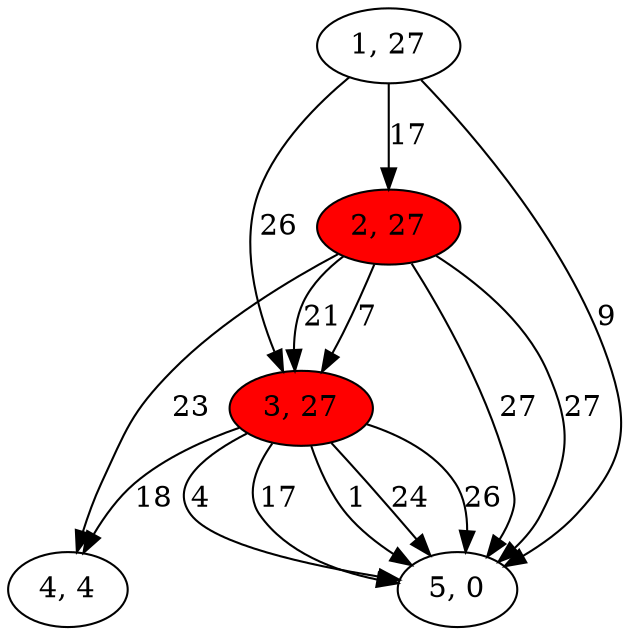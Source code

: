 digraph G{
1[label="1, 27"]
2[label="2, 27"]
3[label="3, 27"]
4[label="4, 4"]
5[label="5, 0"]
1->3[label="26"]
1->5[label="9"]
1->2[label="17"]
2[style = filled,fillcolor=red]
2->3[label="21"]
2->5[label="27"]
2->5[label="27"]
2->4[label="23"]
2->3[label="7"]
3[style = filled,fillcolor=red]
3->5[label="26"]
3->5[label="4"]
3->4[label="18"]
3->5[label="17"]
3->5[label="1"]
3->5[label="24"]
}
